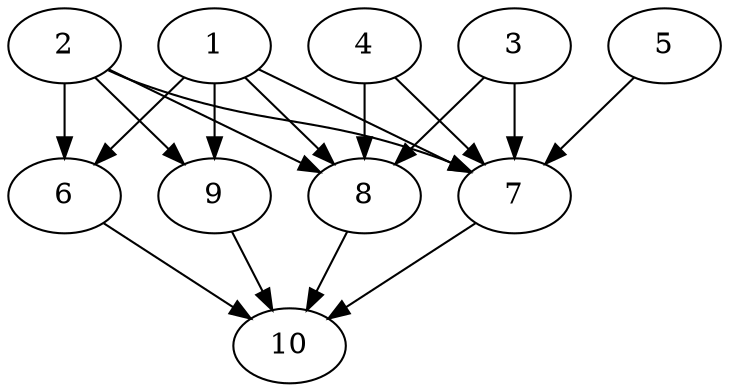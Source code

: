 // DAG automatically generated by daggen at Thu Oct  3 13:58:05 2019
// ./daggen --dot -n 10 --ccr 0.3 --fat 0.7 --regular 0.7 --density 0.9 --mindata 5242880 --maxdata 52428800 
digraph G {
  1 [size="89821867", alpha="0.18", expect_size="26946560"] 
  1 -> 6 [size ="26946560"]
  1 -> 7 [size ="26946560"]
  1 -> 8 [size ="26946560"]
  1 -> 9 [size ="26946560"]
  2 [size="148497067", alpha="0.16", expect_size="44549120"] 
  2 -> 6 [size ="44549120"]
  2 -> 7 [size ="44549120"]
  2 -> 8 [size ="44549120"]
  2 -> 9 [size ="44549120"]
  3 [size="92654933", alpha="0.08", expect_size="27796480"] 
  3 -> 7 [size ="27796480"]
  3 -> 8 [size ="27796480"]
  4 [size="50322773", alpha="0.11", expect_size="15096832"] 
  4 -> 7 [size ="15096832"]
  4 -> 8 [size ="15096832"]
  5 [size="106164907", alpha="0.13", expect_size="31849472"] 
  5 -> 7 [size ="31849472"]
  6 [size="30286507", alpha="0.04", expect_size="9085952"] 
  6 -> 10 [size ="9085952"]
  7 [size="148264960", alpha="0.18", expect_size="44479488"] 
  7 -> 10 [size ="44479488"]
  8 [size="148439040", alpha="0.19", expect_size="44531712"] 
  8 -> 10 [size ="44531712"]
  9 [size="86070613", alpha="0.11", expect_size="25821184"] 
  9 -> 10 [size ="25821184"]
  10 [size="133789013", alpha="0.18", expect_size="40136704"] 
}
